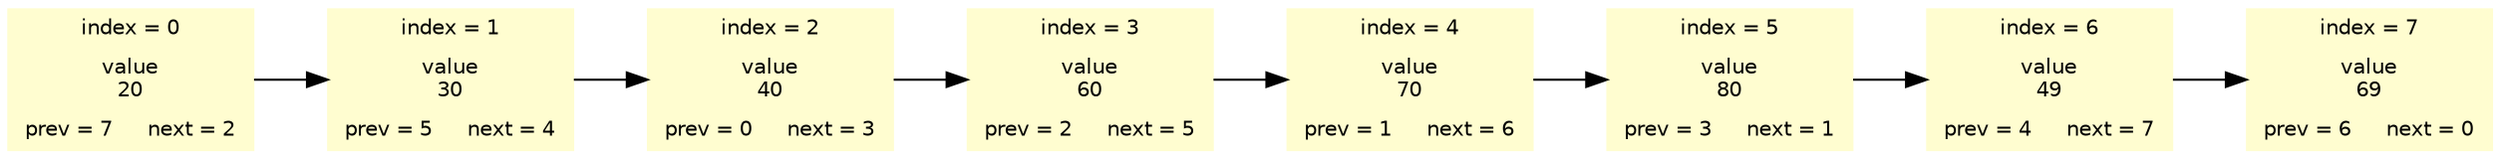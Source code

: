 digraph
{
rankdir = LR;
node [shape = record, color = "#fffdd0", fontname = helvetica, fontsize = 10];
bgcolor = "#ffffff";
NODE_0[style = "filled", fillcolor = "#fffdd0", label = "index = 0|value\n20|{prev = 7|next = 2}"];
NODE_1[style = "filled", fillcolor = "#fffdd0", label = "index = 1|value\n30|{prev = 5|next = 4}"];
NODE_2[style = "filled", fillcolor = "#fffdd0", label = "index = 2|value\n40|{prev = 0|next = 3}"];
NODE_3[style = "filled", fillcolor = "#fffdd0", label = "index = 3|value\n60|{prev = 2|next = 5}"];
NODE_4[style = "filled", fillcolor = "#fffdd0", label = "index = 4|value\n70|{prev = 1|next = 6}"];
NODE_5[style = "filled", fillcolor = "#fffdd0", label = "index = 5|value\n80|{prev = 3|next = 1}"];
NODE_6[style = "filled", fillcolor = "#fffdd0", label = "index = 6|value\n49|{prev = 4|next = 7}"];
NODE_7[style = "filled", fillcolor = "#fffdd0", label = "index = 7|value\n69|{prev = 6|next = 0}"];
NODE_0->NODE_1->NODE_2->NODE_3->NODE_4->NODE_5->NODE_6->NODE_7;
}
